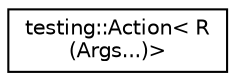 digraph "Иерархия классов. Графический вид."
{
 // LATEX_PDF_SIZE
  edge [fontname="Helvetica",fontsize="10",labelfontname="Helvetica",labelfontsize="10"];
  node [fontname="Helvetica",fontsize="10",shape=record];
  rankdir="LR";
  Node0 [label="testing::Action\< R\l(Args...)\>",height=0.2,width=0.4,color="black", fillcolor="white", style="filled",URL="$classtesting_1_1Action_3_01R_07Args_8_8_8_08_4.html",tooltip=" "];
}
